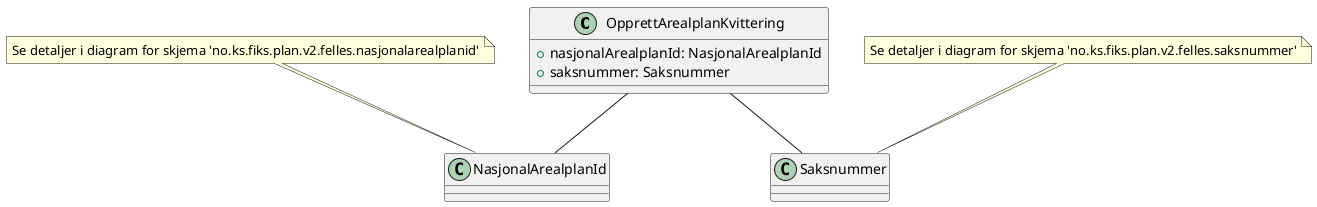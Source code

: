 @startuml

class OpprettArealplanKvittering {
    +nasjonalArealplanId: NasjonalArealplanId
    +saksnummer: Saksnummer
}

OpprettArealplanKvittering -- NasjonalArealplanId
OpprettArealplanKvittering -- Saksnummer

note top of NasjonalArealplanId : Se detaljer i diagram for skjema 'no.ks.fiks.plan.v2.felles.nasjonalarealplanid'
note top of Saksnummer : Se detaljer i diagram for skjema 'no.ks.fiks.plan.v2.felles.saksnummer'

@enduml